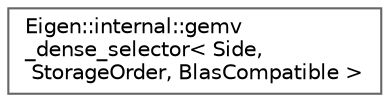 digraph "Graphical Class Hierarchy"
{
 // LATEX_PDF_SIZE
  bgcolor="transparent";
  edge [fontname=Helvetica,fontsize=10,labelfontname=Helvetica,labelfontsize=10];
  node [fontname=Helvetica,fontsize=10,shape=box,height=0.2,width=0.4];
  rankdir="LR";
  Node0 [id="Node000000",label="Eigen::internal::gemv\l_dense_selector\< Side,\l StorageOrder, BlasCompatible \>",height=0.2,width=0.4,color="grey40", fillcolor="white", style="filled",URL="$structEigen_1_1internal_1_1gemv__dense__selector.html",tooltip=" "];
}
